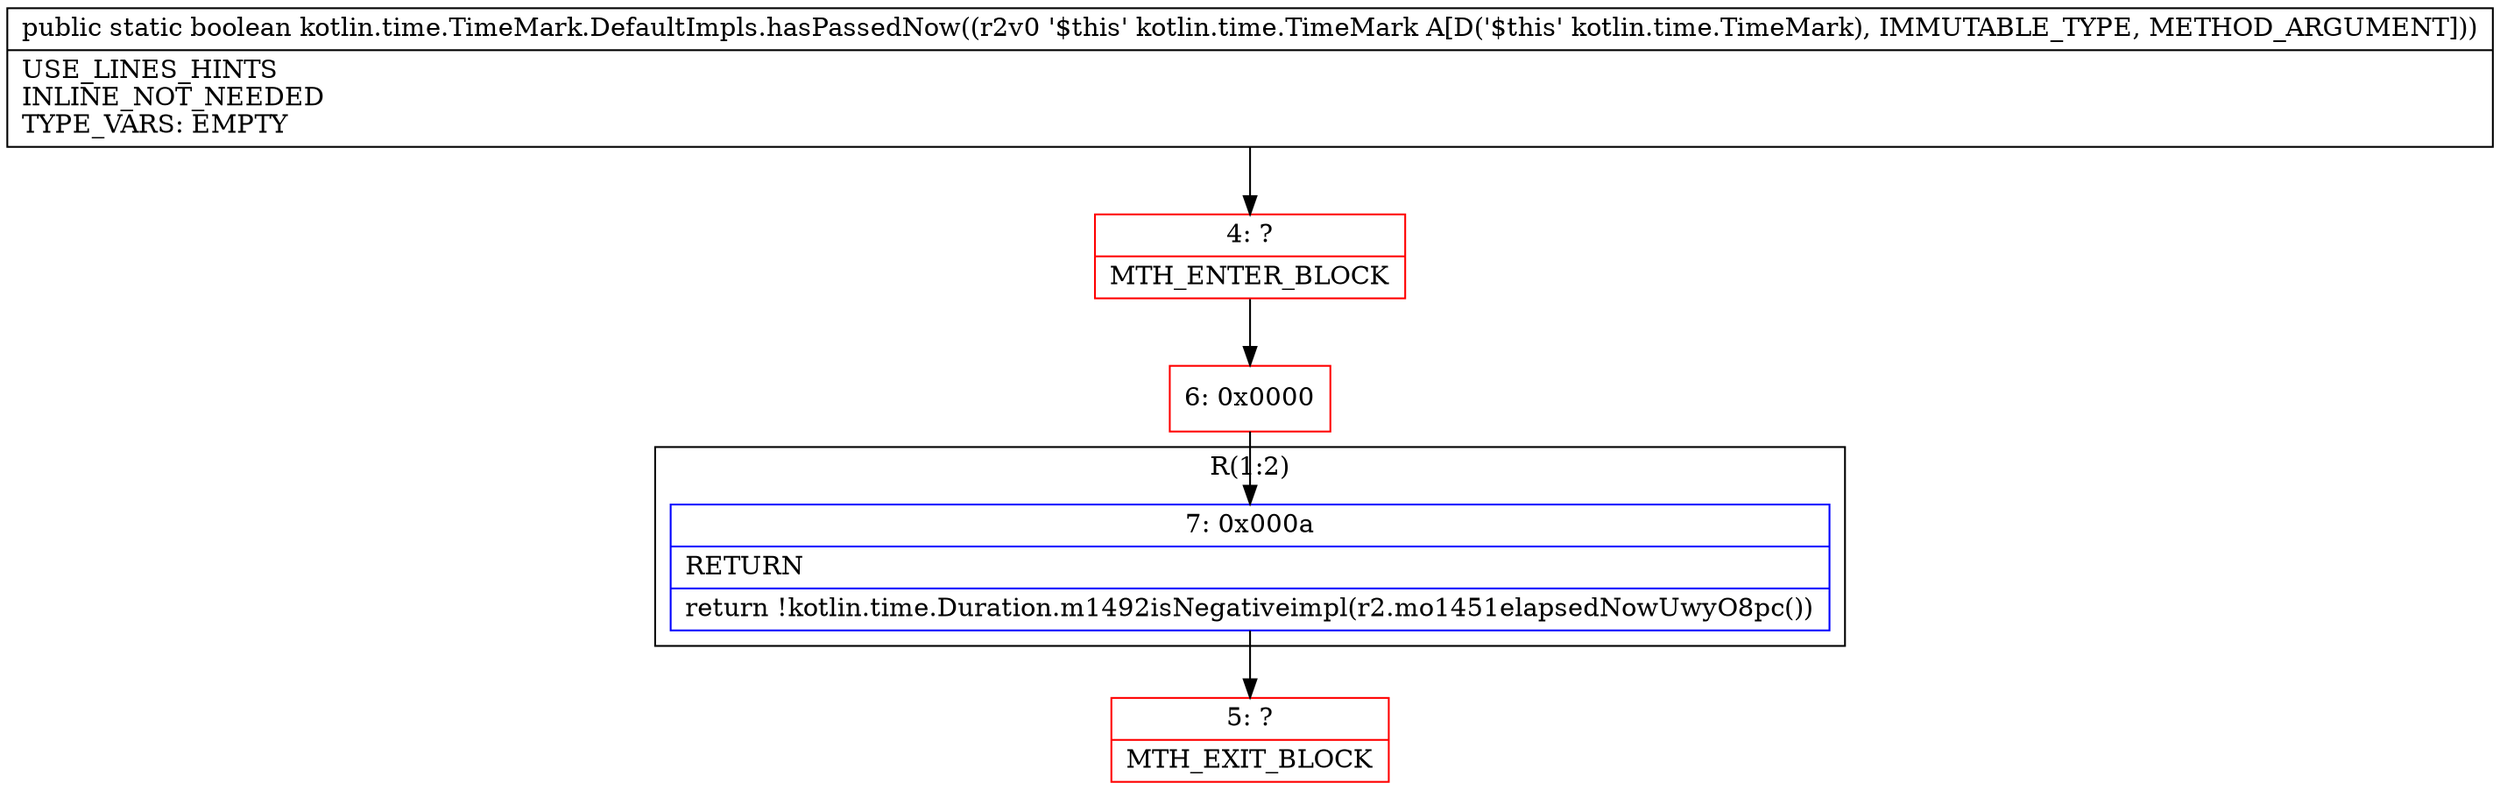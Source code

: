 digraph "CFG forkotlin.time.TimeMark.DefaultImpls.hasPassedNow(Lkotlin\/time\/TimeMark;)Z" {
subgraph cluster_Region_48585834 {
label = "R(1:2)";
node [shape=record,color=blue];
Node_7 [shape=record,label="{7\:\ 0x000a|RETURN\l|return !kotlin.time.Duration.m1492isNegativeimpl(r2.mo1451elapsedNowUwyO8pc())\l}"];
}
Node_4 [shape=record,color=red,label="{4\:\ ?|MTH_ENTER_BLOCK\l}"];
Node_6 [shape=record,color=red,label="{6\:\ 0x0000}"];
Node_5 [shape=record,color=red,label="{5\:\ ?|MTH_EXIT_BLOCK\l}"];
MethodNode[shape=record,label="{public static boolean kotlin.time.TimeMark.DefaultImpls.hasPassedNow((r2v0 '$this' kotlin.time.TimeMark A[D('$this' kotlin.time.TimeMark), IMMUTABLE_TYPE, METHOD_ARGUMENT]))  | USE_LINES_HINTS\lINLINE_NOT_NEEDED\lTYPE_VARS: EMPTY\l}"];
MethodNode -> Node_4;Node_7 -> Node_5;
Node_4 -> Node_6;
Node_6 -> Node_7;
}

